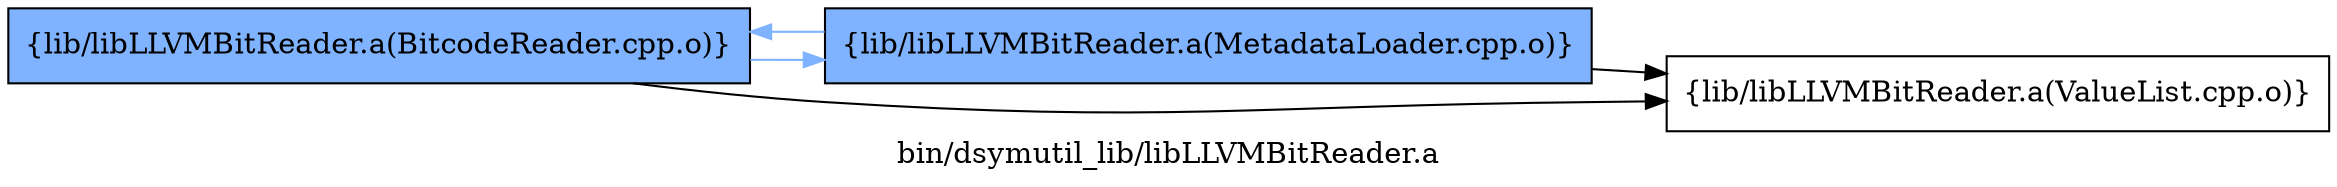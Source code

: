 digraph "bin/dsymutil_lib/libLLVMBitReader.a" {
	label="bin/dsymutil_lib/libLLVMBitReader.a";
	rankdir=LR;
	{ rank=same; Node0x5653fc4eea38;  }

	Node0x5653fc4eea38 [shape=record,shape=box,group=1,style=filled,fillcolor="0.600000 0.5 1",label="{lib/libLLVMBitReader.a(BitcodeReader.cpp.o)}"];
	Node0x5653fc4eea38 -> Node0x5653fc4f8498[color="0.600000 0.5 1"];
	Node0x5653fc4eea38 -> Node0x5653fc4f7db8;
	Node0x5653fc4f8498 [shape=record,shape=box,group=1,style=filled,fillcolor="0.600000 0.5 1",label="{lib/libLLVMBitReader.a(MetadataLoader.cpp.o)}"];
	Node0x5653fc4f8498 -> Node0x5653fc4eea38[color="0.600000 0.5 1"];
	Node0x5653fc4f8498 -> Node0x5653fc4f7db8;
	Node0x5653fc4f7db8 [shape=record,shape=box,group=0,label="{lib/libLLVMBitReader.a(ValueList.cpp.o)}"];
}
